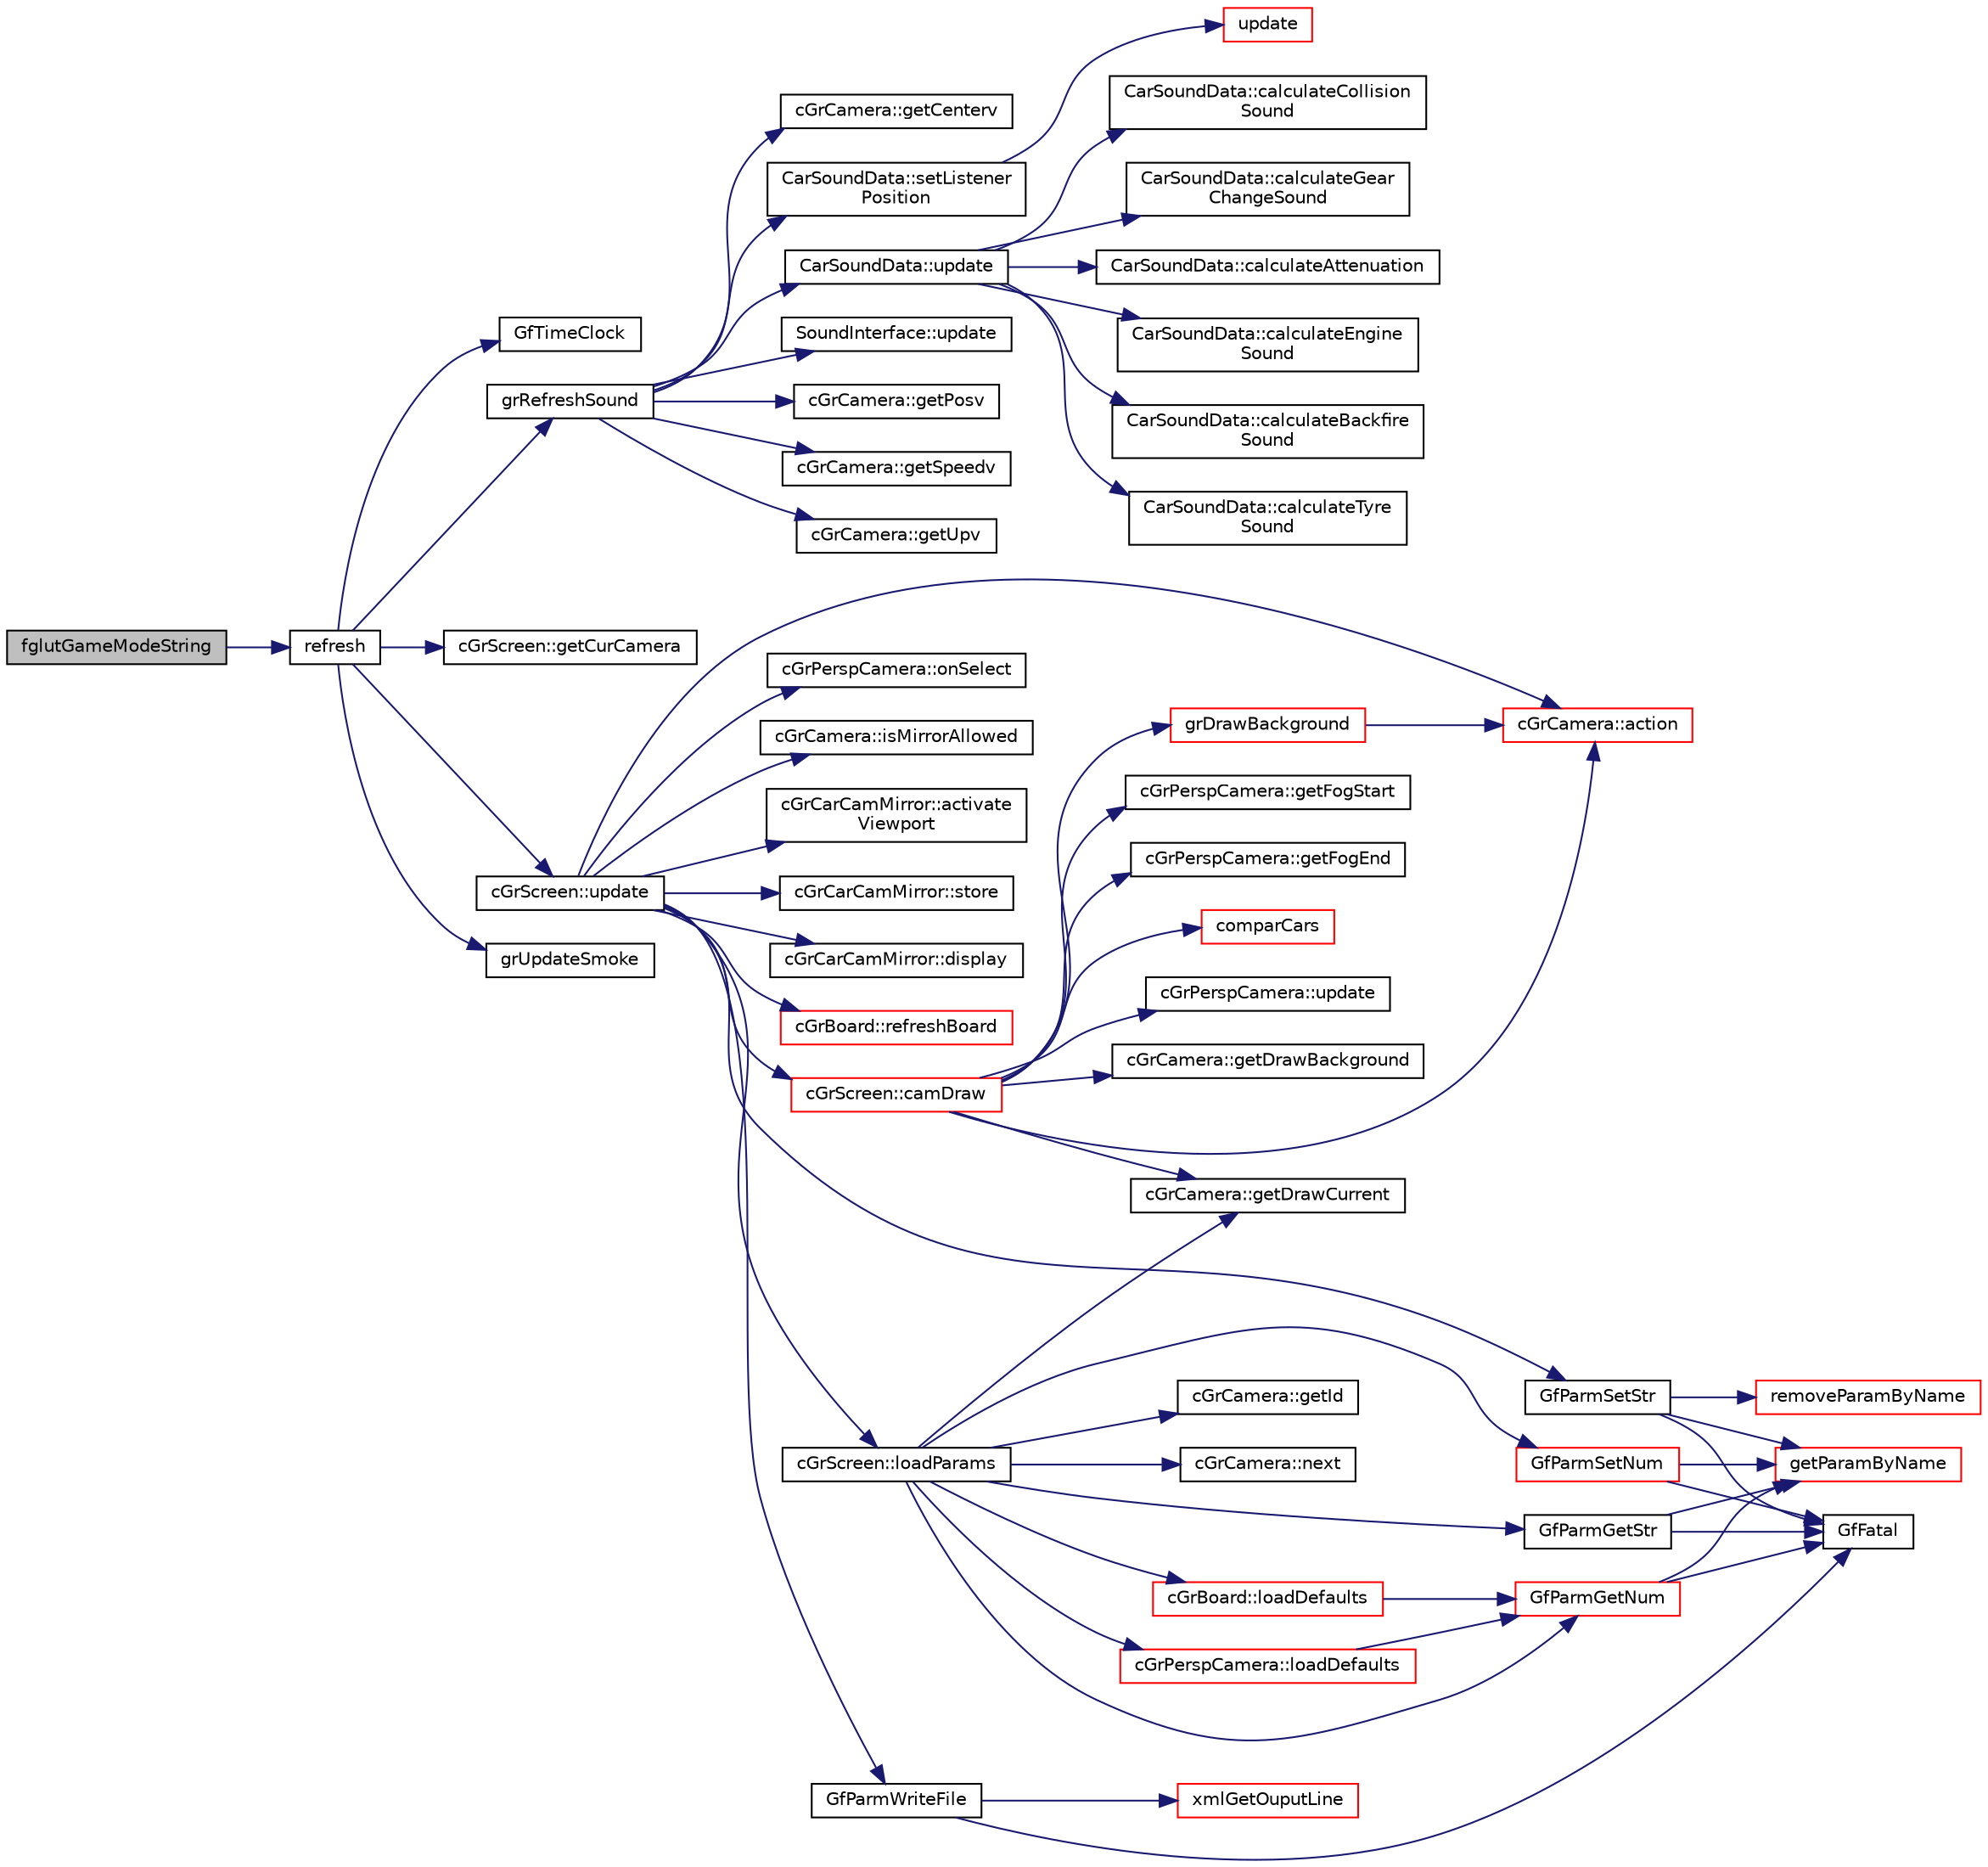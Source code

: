 digraph "fglutGameModeString"
{
  edge [fontname="Helvetica",fontsize="10",labelfontname="Helvetica",labelfontsize="10"];
  node [fontname="Helvetica",fontsize="10",shape=record];
  rankdir="LR";
  Node1 [label="fglutGameModeString",height=0.2,width=0.4,color="black", fillcolor="grey75", style="filled", fontcolor="black"];
  Node1 -> Node2 [color="midnightblue",fontsize="10",style="solid",fontname="Helvetica"];
  Node2 [label="refresh",height=0.2,width=0.4,color="black", fillcolor="white", style="filled",URL="$grmain_8cpp.html#a98d832ff52ed031b39feba700c344f80"];
  Node2 -> Node3 [color="midnightblue",fontsize="10",style="solid",fontname="Helvetica"];
  Node3 [label="GfTimeClock",height=0.2,width=0.4,color="black", fillcolor="white", style="filled",URL="$os_8cpp.html#aa735d1d80d0c5f9b180b077193f32c3b",tooltip="Get the time in seconds. "];
  Node2 -> Node4 [color="midnightblue",fontsize="10",style="solid",fontname="Helvetica"];
  Node4 [label="grRefreshSound",height=0.2,width=0.4,color="black", fillcolor="white", style="filled",URL="$grsound_8cpp.html#a5dc7c1085cded91d5fa15daafc7f79d6"];
  Node4 -> Node5 [color="midnightblue",fontsize="10",style="solid",fontname="Helvetica"];
  Node5 [label="cGrCamera::getPosv",height=0.2,width=0.4,color="black", fillcolor="white", style="filled",URL="$classc_gr_camera.html#a3e7f5694160c0c854ec51054b5a8e8fe"];
  Node4 -> Node6 [color="midnightblue",fontsize="10",style="solid",fontname="Helvetica"];
  Node6 [label="cGrCamera::getSpeedv",height=0.2,width=0.4,color="black", fillcolor="white", style="filled",URL="$classc_gr_camera.html#a175318658d2394a9b800269390c958c3"];
  Node4 -> Node7 [color="midnightblue",fontsize="10",style="solid",fontname="Helvetica"];
  Node7 [label="cGrCamera::getUpv",height=0.2,width=0.4,color="black", fillcolor="white", style="filled",URL="$classc_gr_camera.html#a63f584d19860098752beed106fdb5e2b"];
  Node4 -> Node8 [color="midnightblue",fontsize="10",style="solid",fontname="Helvetica"];
  Node8 [label="cGrCamera::getCenterv",height=0.2,width=0.4,color="black", fillcolor="white", style="filled",URL="$classc_gr_camera.html#a32dc291fb0ab3cb10470ba5bca005f7b"];
  Node4 -> Node9 [color="midnightblue",fontsize="10",style="solid",fontname="Helvetica"];
  Node9 [label="CarSoundData::setListener\lPosition",height=0.2,width=0.4,color="black", fillcolor="white", style="filled",URL="$class_car_sound_data.html#a5e8f6a53c56b749b411475e433a7b053"];
  Node9 -> Node10 [color="midnightblue",fontsize="10",style="solid",fontname="Helvetica"];
  Node10 [label="update",height=0.2,width=0.4,color="red", fillcolor="white", style="filled",URL="$_endpoint_8cpp.html#a2accefe73b960a585da7a676ec62c950"];
  Node4 -> Node11 [color="midnightblue",fontsize="10",style="solid",fontname="Helvetica"];
  Node11 [label="CarSoundData::update",height=0.2,width=0.4,color="black", fillcolor="white", style="filled",URL="$class_car_sound_data.html#adc8d7d71ba960539392587d2413541aa"];
  Node11 -> Node12 [color="midnightblue",fontsize="10",style="solid",fontname="Helvetica"];
  Node12 [label="CarSoundData::calculateAttenuation",height=0.2,width=0.4,color="black", fillcolor="white", style="filled",URL="$class_car_sound_data.html#a2ef6a3b5a6abefd99b4496e363dd58f2",tooltip="Use inverse distance to calculate attenuation of sounds originating from this car. Useful for prioritisation of sounds. "];
  Node11 -> Node13 [color="midnightblue",fontsize="10",style="solid",fontname="Helvetica"];
  Node13 [label="CarSoundData::calculateEngine\lSound",height=0.2,width=0.4,color="black", fillcolor="white", style="filled",URL="$class_car_sound_data.html#a5ecced97d08d621260e618bc73f7a6ab",tooltip="Calculate characteristics of the engine sound. "];
  Node11 -> Node14 [color="midnightblue",fontsize="10",style="solid",fontname="Helvetica"];
  Node14 [label="CarSoundData::calculateBackfire\lSound",height=0.2,width=0.4,color="black", fillcolor="white", style="filled",URL="$class_car_sound_data.html#af18bd355aeae6aebc7b3a44a091bc10e",tooltip="Calculate the frequency and amplitude of a looped backfiring sound. "];
  Node11 -> Node15 [color="midnightblue",fontsize="10",style="solid",fontname="Helvetica"];
  Node15 [label="CarSoundData::calculateTyre\lSound",height=0.2,width=0.4,color="black", fillcolor="white", style="filled",URL="$class_car_sound_data.html#ab783035c36e0d55def0af8e4ec1ecf44"];
  Node11 -> Node16 [color="midnightblue",fontsize="10",style="solid",fontname="Helvetica"];
  Node16 [label="CarSoundData::calculateCollision\lSound",height=0.2,width=0.4,color="black", fillcolor="white", style="filled",URL="$class_car_sound_data.html#a2e346ce3da07081b02a4f39206707ac5"];
  Node11 -> Node17 [color="midnightblue",fontsize="10",style="solid",fontname="Helvetica"];
  Node17 [label="CarSoundData::calculateGear\lChangeSound",height=0.2,width=0.4,color="black", fillcolor="white", style="filled",URL="$class_car_sound_data.html#a0f1018adfb5efff816d47216762a56b3"];
  Node4 -> Node18 [color="midnightblue",fontsize="10",style="solid",fontname="Helvetica"];
  Node18 [label="SoundInterface::update",height=0.2,width=0.4,color="black", fillcolor="white", style="filled",URL="$class_sound_interface.html#a8d9133c2ff67133ec54b3266a97d555f",tooltip="Update sound for a given observer. "];
  Node2 -> Node19 [color="midnightblue",fontsize="10",style="solid",fontname="Helvetica"];
  Node19 [label="cGrScreen::getCurCamera",height=0.2,width=0.4,color="black", fillcolor="white", style="filled",URL="$classc_gr_screen.html#a5298fbadc34657354b897a6660e7dab2"];
  Node2 -> Node20 [color="midnightblue",fontsize="10",style="solid",fontname="Helvetica"];
  Node20 [label="cGrScreen::update",height=0.2,width=0.4,color="black", fillcolor="white", style="filled",URL="$classc_gr_screen.html#aa241f24a3abf1f760ef873bda587dae0"];
  Node20 -> Node21 [color="midnightblue",fontsize="10",style="solid",fontname="Helvetica"];
  Node21 [label="GfParmSetStr",height=0.2,width=0.4,color="black", fillcolor="white", style="filled",URL="$group__paramsdata.html#ga51e004417915417cc725baf7b384e9f2",tooltip="Set a string parameter in the parameter set handle. "];
  Node21 -> Node22 [color="midnightblue",fontsize="10",style="solid",fontname="Helvetica"];
  Node22 [label="GfFatal",height=0.2,width=0.4,color="black", fillcolor="white", style="filled",URL="$tgf_8h.html#a927c58e55400ef72e0e54548b26f973d"];
  Node21 -> Node23 [color="midnightblue",fontsize="10",style="solid",fontname="Helvetica"];
  Node23 [label="removeParamByName",height=0.2,width=0.4,color="red", fillcolor="white", style="filled",URL="$group__paramshelper.html#ga07cd5a316f56002cdd2e85fa66ed874d",tooltip="Helper function to remove a parameter with given name paramName. "];
  Node21 -> Node24 [color="midnightblue",fontsize="10",style="solid",fontname="Helvetica"];
  Node24 [label="getParamByName",height=0.2,width=0.4,color="red", fillcolor="white", style="filled",URL="$group__paramshelper.html#gad76ca407ee6b618e69f80c80aa319d63",tooltip="Helper function to get (or create) a parameter by name. "];
  Node20 -> Node25 [color="midnightblue",fontsize="10",style="solid",fontname="Helvetica"];
  Node25 [label="cGrScreen::loadParams",height=0.2,width=0.4,color="black", fillcolor="white", style="filled",URL="$classc_gr_screen.html#a88f6ad1a23e3c45bb07592ba50dbcbf3"];
  Node25 -> Node26 [color="midnightblue",fontsize="10",style="solid",fontname="Helvetica"];
  Node26 [label="GfParmGetStr",height=0.2,width=0.4,color="black", fillcolor="white", style="filled",URL="$group__paramsdata.html#gaa37bfd1fabd03d24fd50812c2330fa12",tooltip="Get a string parameter from the parameter set handle. "];
  Node26 -> Node22 [color="midnightblue",fontsize="10",style="solid",fontname="Helvetica"];
  Node26 -> Node24 [color="midnightblue",fontsize="10",style="solid",fontname="Helvetica"];
  Node25 -> Node27 [color="midnightblue",fontsize="10",style="solid",fontname="Helvetica"];
  Node27 [label="GfParmGetNum",height=0.2,width=0.4,color="red", fillcolor="white", style="filled",URL="$group__paramsdata.html#ga57d6d6694c94482128c7b7bd6bf0a2e8",tooltip="Get a numerical parameter from the parameter set handle. "];
  Node27 -> Node22 [color="midnightblue",fontsize="10",style="solid",fontname="Helvetica"];
  Node27 -> Node24 [color="midnightblue",fontsize="10",style="solid",fontname="Helvetica"];
  Node25 -> Node28 [color="midnightblue",fontsize="10",style="solid",fontname="Helvetica"];
  Node28 [label="cGrCamera::getId",height=0.2,width=0.4,color="black", fillcolor="white", style="filled",URL="$classc_gr_camera.html#a460f02feb846382de7d91b7da6bf6ca3"];
  Node25 -> Node29 [color="midnightblue",fontsize="10",style="solid",fontname="Helvetica"];
  Node29 [label="cGrCamera::next",height=0.2,width=0.4,color="black", fillcolor="white", style="filled",URL="$classc_gr_camera.html#a5f7f0e6e0409aa60f2f03c58b3f868c4"];
  Node25 -> Node30 [color="midnightblue",fontsize="10",style="solid",fontname="Helvetica"];
  Node30 [label="GfParmSetNum",height=0.2,width=0.4,color="red", fillcolor="white", style="filled",URL="$group__paramsdata.html#gaeffbd4db596ae3239a35d7fbd3f442fa",tooltip="Set a numerical parameter in the parameter set handle. "];
  Node30 -> Node22 [color="midnightblue",fontsize="10",style="solid",fontname="Helvetica"];
  Node30 -> Node24 [color="midnightblue",fontsize="10",style="solid",fontname="Helvetica"];
  Node25 -> Node31 [color="midnightblue",fontsize="10",style="solid",fontname="Helvetica"];
  Node31 [label="cGrPerspCamera::loadDefaults",height=0.2,width=0.4,color="red", fillcolor="white", style="filled",URL="$classc_gr_persp_camera.html#a7f73d10fa8dd12c6dd8ee1d2019b9277"];
  Node31 -> Node27 [color="midnightblue",fontsize="10",style="solid",fontname="Helvetica"];
  Node25 -> Node32 [color="midnightblue",fontsize="10",style="solid",fontname="Helvetica"];
  Node32 [label="cGrCamera::getDrawCurrent",height=0.2,width=0.4,color="black", fillcolor="white", style="filled",URL="$classc_gr_camera.html#ac1e0b3802aad3942a64fad6d3a9c11f5"];
  Node25 -> Node33 [color="midnightblue",fontsize="10",style="solid",fontname="Helvetica"];
  Node33 [label="cGrBoard::loadDefaults",height=0.2,width=0.4,color="red", fillcolor="white", style="filled",URL="$classc_gr_board.html#acfb04798920efe77302f2288b28d1b5d"];
  Node33 -> Node27 [color="midnightblue",fontsize="10",style="solid",fontname="Helvetica"];
  Node20 -> Node34 [color="midnightblue",fontsize="10",style="solid",fontname="Helvetica"];
  Node34 [label="GfParmWriteFile",height=0.2,width=0.4,color="black", fillcolor="white", style="filled",URL="$group__paramsfile.html#ga74959dceaa06d202a6695e13a364b19a",tooltip="Write parameter set into file. "];
  Node34 -> Node22 [color="midnightblue",fontsize="10",style="solid",fontname="Helvetica"];
  Node34 -> Node35 [color="midnightblue",fontsize="10",style="solid",fontname="Helvetica"];
  Node35 [label="xmlGetOuputLine",height=0.2,width=0.4,color="red", fillcolor="white", style="filled",URL="$group__paramshelper.html#ga3d522dd29c83c2d11f9ae4c92f79a1d0",tooltip="Helper function to output one line of XML generated from the given parameter set. ..."];
  Node20 -> Node36 [color="midnightblue",fontsize="10",style="solid",fontname="Helvetica"];
  Node36 [label="cGrPerspCamera::onSelect",height=0.2,width=0.4,color="black", fillcolor="white", style="filled",URL="$classc_gr_persp_camera.html#a00cf7b8fdf332feb45d3c2df5985ee8d"];
  Node20 -> Node37 [color="midnightblue",fontsize="10",style="solid",fontname="Helvetica"];
  Node37 [label="cGrCamera::isMirrorAllowed",height=0.2,width=0.4,color="black", fillcolor="white", style="filled",URL="$classc_gr_camera.html#a2ddff1d7c4ec6507a4b07316d30e5261"];
  Node20 -> Node38 [color="midnightblue",fontsize="10",style="solid",fontname="Helvetica"];
  Node38 [label="cGrCarCamMirror::activate\lViewport",height=0.2,width=0.4,color="black", fillcolor="white", style="filled",URL="$classc_gr_car_cam_mirror.html#a892c0c7cc5322140d9b9a6260f62d014"];
  Node20 -> Node39 [color="midnightblue",fontsize="10",style="solid",fontname="Helvetica"];
  Node39 [label="cGrScreen::camDraw",height=0.2,width=0.4,color="red", fillcolor="white", style="filled",URL="$classc_gr_screen.html#a61dc3367a08644a5051bf89d1baf601d"];
  Node39 -> Node40 [color="midnightblue",fontsize="10",style="solid",fontname="Helvetica"];
  Node40 [label="cGrPerspCamera::update",height=0.2,width=0.4,color="black", fillcolor="white", style="filled",URL="$classc_gr_persp_camera.html#aa3a989f3bacb9f838b9e8006ed58c7af"];
  Node39 -> Node41 [color="midnightblue",fontsize="10",style="solid",fontname="Helvetica"];
  Node41 [label="cGrCamera::getDrawBackground",height=0.2,width=0.4,color="black", fillcolor="white", style="filled",URL="$classc_gr_camera.html#a9e04cc8566dae246a79fab6f9713c777"];
  Node39 -> Node42 [color="midnightblue",fontsize="10",style="solid",fontname="Helvetica"];
  Node42 [label="grDrawBackground",height=0.2,width=0.4,color="red", fillcolor="white", style="filled",URL="$grscene_8cpp.html#a77cc68cca4b20b1903099a304eafe8a9"];
  Node42 -> Node43 [color="midnightblue",fontsize="10",style="solid",fontname="Helvetica"];
  Node43 [label="cGrCamera::action",height=0.2,width=0.4,color="red", fillcolor="white", style="filled",URL="$classc_gr_camera.html#a16f20a8a96b32600acbd931b1426e4c8"];
  Node39 -> Node43 [color="midnightblue",fontsize="10",style="solid",fontname="Helvetica"];
  Node39 -> Node44 [color="midnightblue",fontsize="10",style="solid",fontname="Helvetica"];
  Node44 [label="cGrPerspCamera::getFogStart",height=0.2,width=0.4,color="black", fillcolor="white", style="filled",URL="$classc_gr_persp_camera.html#a0535aa2b8b240fc263975c454d2649aa"];
  Node39 -> Node45 [color="midnightblue",fontsize="10",style="solid",fontname="Helvetica"];
  Node45 [label="cGrPerspCamera::getFogEnd",height=0.2,width=0.4,color="black", fillcolor="white", style="filled",URL="$classc_gr_persp_camera.html#a7108dac8bac78029edb006c292d8e883"];
  Node39 -> Node46 [color="midnightblue",fontsize="10",style="solid",fontname="Helvetica"];
  Node46 [label="comparCars",height=0.2,width=0.4,color="red", fillcolor="white", style="filled",URL="$grscreen_8cpp.html#a1a75e33b6902f4854162cb3824bd8f0f"];
  Node39 -> Node32 [color="midnightblue",fontsize="10",style="solid",fontname="Helvetica"];
  Node20 -> Node47 [color="midnightblue",fontsize="10",style="solid",fontname="Helvetica"];
  Node47 [label="cGrCarCamMirror::store",height=0.2,width=0.4,color="black", fillcolor="white", style="filled",URL="$classc_gr_car_cam_mirror.html#abfe8ef2676c11a3938143117028f7a28"];
  Node20 -> Node48 [color="midnightblue",fontsize="10",style="solid",fontname="Helvetica"];
  Node48 [label="cGrCarCamMirror::display",height=0.2,width=0.4,color="black", fillcolor="white", style="filled",URL="$classc_gr_car_cam_mirror.html#af001d3bcc3fcbed751d295e5d45875b9"];
  Node20 -> Node43 [color="midnightblue",fontsize="10",style="solid",fontname="Helvetica"];
  Node20 -> Node49 [color="midnightblue",fontsize="10",style="solid",fontname="Helvetica"];
  Node49 [label="cGrBoard::refreshBoard",height=0.2,width=0.4,color="red", fillcolor="white", style="filled",URL="$classc_gr_board.html#a04d7b68b71eb8622a4a5e51fe79f91b6"];
  Node2 -> Node50 [color="midnightblue",fontsize="10",style="solid",fontname="Helvetica"];
  Node50 [label="grUpdateSmoke",height=0.2,width=0.4,color="black", fillcolor="white", style="filled",URL="$grsmoke_8cpp.html#a6a64bad1a3cb87547206c1d74036c03c",tooltip="update if necessary the smoke for a car "];
}
